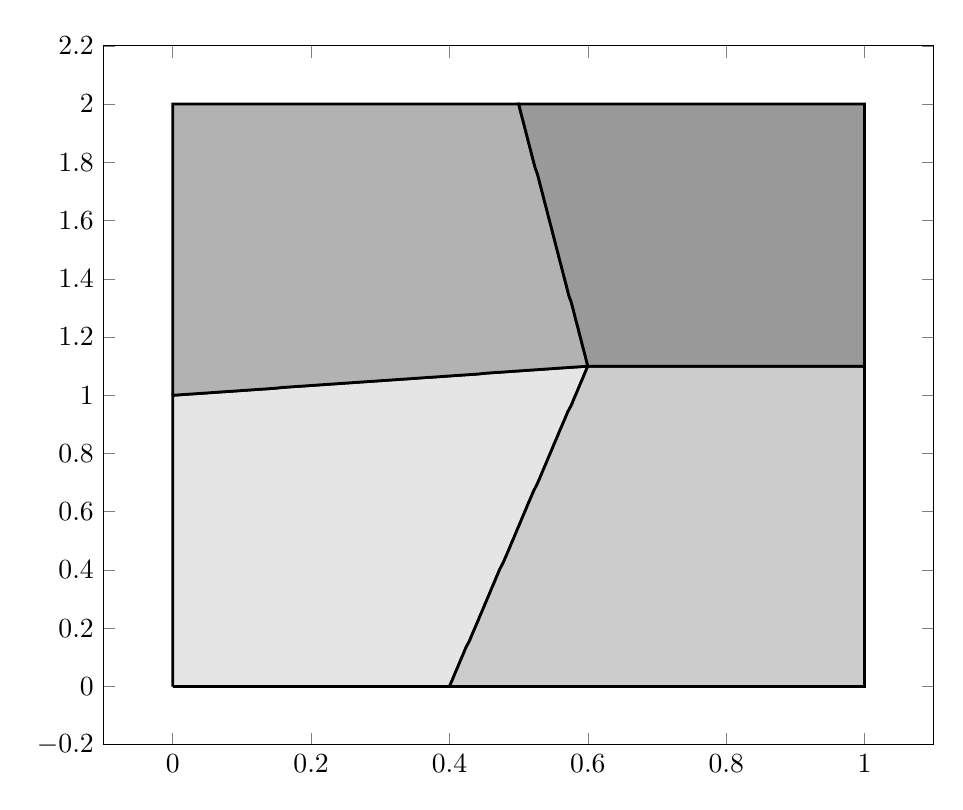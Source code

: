 \begin{tikzpicture}%
\begin{axis}[width=1\textwidth]%
\addplot[fill=gray!20,line width=1pt] coordinates {%
(0.0,0.0)%
(0.0,0.02)%
(0.0,0.041)%
(0.0,0.061)%
(0.0,0.082)%
(0.0,0.102)%
(0.0,0.122)%
(0.0,0.143)%
(0.0,0.163)%
(0.0,0.184)%
(0.0,0.204)%
(0.0,0.224)%
(0.0,0.245)%
(0.0,0.265)%
(0.0,0.286)%
(0.0,0.306)%
(0.0,0.327)%
(0.0,0.347)%
(0.0,0.367)%
(0.0,0.388)%
(0.0,0.408)%
(0.0,0.429)%
(0.0,0.449)%
(0.0,0.469)%
(0.0,0.49)%
(0.0,0.51)%
(0.0,0.531)%
(0.0,0.551)%
(0.0,0.571)%
(0.0,0.592)%
(0.0,0.612)%
(0.0,0.633)%
(0.0,0.653)%
(0.0,0.673)%
(0.0,0.694)%
(0.0,0.714)%
(0.0,0.735)%
(0.0,0.755)%
(0.0,0.776)%
(0.0,0.796)%
(0.0,0.816)%
(0.0,0.837)%
(0.0,0.857)%
(0.0,0.878)%
(0.0,0.898)%
(0.0,0.918)%
(0.0,0.939)%
(0.0,0.959)%
(0.0,0.98)%
(0.0,1.0)%
(0.0,1.0)%
(0.012,1.002)%
(0.024,1.004)%
(0.037,1.006)%
(0.049,1.008)%
(0.061,1.01)%
(0.073,1.012)%
(0.086,1.014)%
(0.098,1.016)%
(0.11,1.018)%
(0.122,1.02)%
(0.135,1.022)%
(0.147,1.024)%
(0.159,1.027)%
(0.171,1.029)%
(0.184,1.031)%
(0.196,1.033)%
(0.208,1.035)%
(0.22,1.037)%
(0.233,1.039)%
(0.245,1.041)%
(0.257,1.043)%
(0.269,1.045)%
(0.282,1.047)%
(0.294,1.049)%
(0.306,1.051)%
(0.318,1.053)%
(0.331,1.055)%
(0.343,1.057)%
(0.355,1.059)%
(0.367,1.061)%
(0.38,1.063)%
(0.392,1.065)%
(0.404,1.067)%
(0.416,1.069)%
(0.429,1.071)%
(0.441,1.073)%
(0.453,1.076)%
(0.465,1.078)%
(0.478,1.08)%
(0.49,1.082)%
(0.502,1.084)%
(0.514,1.086)%
(0.527,1.088)%
(0.539,1.09)%
(0.551,1.092)%
(0.563,1.094)%
(0.576,1.096)%
(0.588,1.098)%
(0.6,1.1)%
(0.6,1.1)%
(0.596,1.078)%
(0.592,1.055)%
(0.588,1.033)%
(0.584,1.01)%
(0.58,0.988)%
(0.576,0.965)%
(0.571,0.943)%
(0.567,0.92)%
(0.563,0.898)%
(0.559,0.876)%
(0.555,0.853)%
(0.551,0.831)%
(0.547,0.808)%
(0.543,0.786)%
(0.539,0.763)%
(0.535,0.741)%
(0.531,0.718)%
(0.527,0.696)%
(0.522,0.673)%
(0.518,0.651)%
(0.514,0.629)%
(0.51,0.606)%
(0.506,0.584)%
(0.502,0.561)%
(0.498,0.539)%
(0.494,0.516)%
(0.49,0.494)%
(0.486,0.471)%
(0.482,0.449)%
(0.478,0.427)%
(0.473,0.404)%
(0.469,0.382)%
(0.465,0.359)%
(0.461,0.337)%
(0.457,0.314)%
(0.453,0.292)%
(0.449,0.269)%
(0.445,0.247)%
(0.441,0.224)%
(0.437,0.202)%
(0.433,0.18)%
(0.429,0.157)%
(0.424,0.135)%
(0.42,0.112)%
(0.416,0.09)%
(0.412,0.067)%
(0.408,0.045)%
(0.404,0.022)%
(0.4,0.0)%
(0.4,0.0)%
(0.392,0.0)%
(0.384,0.0)%
(0.376,0.0)%
(0.367,0.0)%
(0.359,0.0)%
(0.351,0.0)%
(0.343,0.0)%
(0.335,0.0)%
(0.327,0.0)%
(0.318,0.0)%
(0.31,0.0)%
(0.302,0.0)%
(0.294,0.0)%
(0.286,0.0)%
(0.278,0.0)%
(0.269,0.0)%
(0.261,0.0)%
(0.253,0.0)%
(0.245,0.0)%
(0.237,0.0)%
(0.229,0.0)%
(0.22,0.0)%
(0.212,0.0)%
(0.204,0.0)%
(0.196,0.0)%
(0.188,0.0)%
(0.18,0.0)%
(0.171,0.0)%
(0.163,0.0)%
(0.155,0.0)%
(0.147,0.0)%
(0.139,0.0)%
(0.131,0.0)%
(0.122,0.0)%
(0.114,0.0)%
(0.106,0.0)%
(0.098,0.0)%
(0.09,0.0)%
(0.082,0.0)%
(0.073,0.0)%
(0.065,0.0)%
(0.057,0.0)%
(0.049,0.0)%
(0.041,0.0)%
(0.033,0.0)%
(0.024,0.0)%
(0.016,0.0)%
(0.008,0.0)%
(0.0,0.0)%
};%
%
%
\addplot[fill=gray!40,line width=1pt] coordinates {%
(0.4,0.0)%
(0.404,0.022)%
(0.408,0.045)%
(0.412,0.067)%
(0.416,0.09)%
(0.42,0.112)%
(0.424,0.135)%
(0.429,0.157)%
(0.433,0.18)%
(0.437,0.202)%
(0.441,0.224)%
(0.445,0.247)%
(0.449,0.269)%
(0.453,0.292)%
(0.457,0.314)%
(0.461,0.337)%
(0.465,0.359)%
(0.469,0.382)%
(0.473,0.404)%
(0.478,0.427)%
(0.482,0.449)%
(0.486,0.471)%
(0.49,0.494)%
(0.494,0.516)%
(0.498,0.539)%
(0.502,0.561)%
(0.506,0.584)%
(0.51,0.606)%
(0.514,0.629)%
(0.518,0.651)%
(0.522,0.673)%
(0.527,0.696)%
(0.531,0.718)%
(0.535,0.741)%
(0.539,0.763)%
(0.543,0.786)%
(0.547,0.808)%
(0.551,0.831)%
(0.555,0.853)%
(0.559,0.876)%
(0.563,0.898)%
(0.567,0.92)%
(0.571,0.943)%
(0.576,0.965)%
(0.58,0.988)%
(0.584,1.01)%
(0.588,1.033)%
(0.592,1.055)%
(0.596,1.078)%
(0.6,1.1)%
(0.6,1.1)%
(0.608,1.1)%
(0.616,1.1)%
(0.624,1.1)%
(0.633,1.1)%
(0.641,1.1)%
(0.649,1.1)%
(0.657,1.1)%
(0.665,1.1)%
(0.673,1.1)%
(0.682,1.1)%
(0.69,1.1)%
(0.698,1.1)%
(0.706,1.1)%
(0.714,1.1)%
(0.722,1.1)%
(0.731,1.1)%
(0.739,1.1)%
(0.747,1.1)%
(0.755,1.1)%
(0.763,1.1)%
(0.771,1.1)%
(0.78,1.1)%
(0.788,1.1)%
(0.796,1.1)%
(0.804,1.1)%
(0.812,1.1)%
(0.82,1.1)%
(0.829,1.1)%
(0.837,1.1)%
(0.845,1.1)%
(0.853,1.1)%
(0.861,1.1)%
(0.869,1.1)%
(0.878,1.1)%
(0.886,1.1)%
(0.894,1.1)%
(0.902,1.1)%
(0.91,1.1)%
(0.918,1.1)%
(0.927,1.1)%
(0.935,1.1)%
(0.943,1.1)%
(0.951,1.1)%
(0.959,1.1)%
(0.967,1.1)%
(0.976,1.1)%
(0.984,1.1)%
(0.992,1.1)%
(1.0,1.1)%
(1.0,1.1)%
(1.0,1.078)%
(1.0,1.055)%
(1.0,1.033)%
(1.0,1.01)%
(1.0,0.988)%
(1.0,0.965)%
(1.0,0.943)%
(1.0,0.92)%
(1.0,0.898)%
(1.0,0.876)%
(1.0,0.853)%
(1.0,0.831)%
(1.0,0.808)%
(1.0,0.786)%
(1.0,0.763)%
(1.0,0.741)%
(1.0,0.718)%
(1.0,0.696)%
(1.0,0.673)%
(1.0,0.651)%
(1.0,0.629)%
(1.0,0.606)%
(1.0,0.584)%
(1.0,0.561)%
(1.0,0.539)%
(1.0,0.516)%
(1.0,0.494)%
(1.0,0.471)%
(1.0,0.449)%
(1.0,0.427)%
(1.0,0.404)%
(1.0,0.382)%
(1.0,0.359)%
(1.0,0.337)%
(1.0,0.314)%
(1.0,0.292)%
(1.0,0.269)%
(1.0,0.247)%
(1.0,0.224)%
(1.0,0.202)%
(1.0,0.18)%
(1.0,0.157)%
(1.0,0.135)%
(1.0,0.112)%
(1.0,0.09)%
(1.0,0.067)%
(1.0,0.045)%
(1.0,0.022)%
(1.0,0.0)%
(1.0,0.0)%
(0.988,0.0)%
(0.976,0.0)%
(0.963,0.0)%
(0.951,0.0)%
(0.939,0.0)%
(0.927,0.0)%
(0.914,0.0)%
(0.902,0.0)%
(0.89,0.0)%
(0.878,0.0)%
(0.865,0.0)%
(0.853,0.0)%
(0.841,0.0)%
(0.829,0.0)%
(0.816,0.0)%
(0.804,0.0)%
(0.792,0.0)%
(0.78,0.0)%
(0.767,0.0)%
(0.755,0.0)%
(0.743,0.0)%
(0.731,0.0)%
(0.718,0.0)%
(0.706,0.0)%
(0.694,0.0)%
(0.682,0.0)%
(0.669,0.0)%
(0.657,0.0)%
(0.645,0.0)%
(0.633,0.0)%
(0.62,0.0)%
(0.608,0.0)%
(0.596,0.0)%
(0.584,0.0)%
(0.571,0.0)%
(0.559,0.0)%
(0.547,0.0)%
(0.535,0.0)%
(0.522,0.0)%
(0.51,0.0)%
(0.498,0.0)%
(0.486,0.0)%
(0.473,0.0)%
(0.461,0.0)%
(0.449,0.0)%
(0.437,0.0)%
(0.424,0.0)%
(0.412,0.0)%
(0.4,0.0)%
};%
%
%
\addplot[fill=gray!60,line width=1pt] coordinates {%
(0.0,1.0)%
(0.0,1.02)%
(0.0,1.041)%
(0.0,1.061)%
(0.0,1.082)%
(0.0,1.102)%
(0.0,1.122)%
(0.0,1.143)%
(0.0,1.163)%
(0.0,1.184)%
(0.0,1.204)%
(0.0,1.224)%
(0.0,1.245)%
(0.0,1.265)%
(0.0,1.286)%
(0.0,1.306)%
(0.0,1.327)%
(0.0,1.347)%
(0.0,1.367)%
(0.0,1.388)%
(0.0,1.408)%
(0.0,1.429)%
(0.0,1.449)%
(0.0,1.469)%
(0.0,1.49)%
(0.0,1.51)%
(0.0,1.531)%
(0.0,1.551)%
(0.0,1.571)%
(0.0,1.592)%
(0.0,1.612)%
(0.0,1.633)%
(0.0,1.653)%
(0.0,1.673)%
(0.0,1.694)%
(0.0,1.714)%
(0.0,1.735)%
(0.0,1.755)%
(0.0,1.776)%
(0.0,1.796)%
(0.0,1.816)%
(0.0,1.837)%
(0.0,1.857)%
(0.0,1.878)%
(0.0,1.898)%
(0.0,1.918)%
(0.0,1.939)%
(0.0,1.959)%
(0.0,1.98)%
(0.0,2.0)%
(0.0,2.0)%
(0.01,2.0)%
(0.02,2.0)%
(0.031,2.0)%
(0.041,2.0)%
(0.051,2.0)%
(0.061,2.0)%
(0.071,2.0)%
(0.082,2.0)%
(0.092,2.0)%
(0.102,2.0)%
(0.112,2.0)%
(0.122,2.0)%
(0.133,2.0)%
(0.143,2.0)%
(0.153,2.0)%
(0.163,2.0)%
(0.173,2.0)%
(0.184,2.0)%
(0.194,2.0)%
(0.204,2.0)%
(0.214,2.0)%
(0.224,2.0)%
(0.235,2.0)%
(0.245,2.0)%
(0.255,2.0)%
(0.265,2.0)%
(0.276,2.0)%
(0.286,2.0)%
(0.296,2.0)%
(0.306,2.0)%
(0.316,2.0)%
(0.327,2.0)%
(0.337,2.0)%
(0.347,2.0)%
(0.357,2.0)%
(0.367,2.0)%
(0.378,2.0)%
(0.388,2.0)%
(0.398,2.0)%
(0.408,2.0)%
(0.418,2.0)%
(0.429,2.0)%
(0.439,2.0)%
(0.449,2.0)%
(0.459,2.0)%
(0.469,2.0)%
(0.48,2.0)%
(0.49,2.0)%
(0.5,2.0)%
(0.5,2.0)%
(0.502,1.982)%
(0.504,1.963)%
(0.506,1.945)%
(0.508,1.927)%
(0.51,1.908)%
(0.512,1.89)%
(0.514,1.871)%
(0.516,1.853)%
(0.518,1.835)%
(0.52,1.816)%
(0.522,1.798)%
(0.524,1.78)%
(0.527,1.761)%
(0.529,1.743)%
(0.531,1.724)%
(0.533,1.706)%
(0.535,1.688)%
(0.537,1.669)%
(0.539,1.651)%
(0.541,1.633)%
(0.543,1.614)%
(0.545,1.596)%
(0.547,1.578)%
(0.549,1.559)%
(0.551,1.541)%
(0.553,1.522)%
(0.555,1.504)%
(0.557,1.486)%
(0.559,1.467)%
(0.561,1.449)%
(0.563,1.431)%
(0.565,1.412)%
(0.567,1.394)%
(0.569,1.376)%
(0.571,1.357)%
(0.573,1.339)%
(0.576,1.32)%
(0.578,1.302)%
(0.58,1.284)%
(0.582,1.265)%
(0.584,1.247)%
(0.586,1.229)%
(0.588,1.21)%
(0.59,1.192)%
(0.592,1.173)%
(0.594,1.155)%
(0.596,1.137)%
(0.598,1.118)%
(0.6,1.1)%
(0.6,1.1)%
(0.588,1.098)%
(0.576,1.096)%
(0.563,1.094)%
(0.551,1.092)%
(0.539,1.09)%
(0.527,1.088)%
(0.514,1.086)%
(0.502,1.084)%
(0.49,1.082)%
(0.478,1.08)%
(0.465,1.078)%
(0.453,1.076)%
(0.441,1.073)%
(0.429,1.071)%
(0.416,1.069)%
(0.404,1.067)%
(0.392,1.065)%
(0.38,1.063)%
(0.367,1.061)%
(0.355,1.059)%
(0.343,1.057)%
(0.331,1.055)%
(0.318,1.053)%
(0.306,1.051)%
(0.294,1.049)%
(0.282,1.047)%
(0.269,1.045)%
(0.257,1.043)%
(0.245,1.041)%
(0.233,1.039)%
(0.22,1.037)%
(0.208,1.035)%
(0.196,1.033)%
(0.184,1.031)%
(0.171,1.029)%
(0.159,1.027)%
(0.147,1.024)%
(0.135,1.022)%
(0.122,1.02)%
(0.11,1.018)%
(0.098,1.016)%
(0.086,1.014)%
(0.073,1.012)%
(0.061,1.01)%
(0.049,1.008)%
(0.037,1.006)%
(0.024,1.004)%
(0.012,1.002)%
(0.0,1.0)%
};%
%
%
\addplot[fill=gray!80,line width=1pt] coordinates {%
(0.6,1.1)%
(0.598,1.118)%
(0.596,1.137)%
(0.594,1.155)%
(0.592,1.173)%
(0.59,1.192)%
(0.588,1.21)%
(0.586,1.229)%
(0.584,1.247)%
(0.582,1.265)%
(0.58,1.284)%
(0.578,1.302)%
(0.576,1.32)%
(0.573,1.339)%
(0.571,1.357)%
(0.569,1.376)%
(0.567,1.394)%
(0.565,1.412)%
(0.563,1.431)%
(0.561,1.449)%
(0.559,1.467)%
(0.557,1.486)%
(0.555,1.504)%
(0.553,1.522)%
(0.551,1.541)%
(0.549,1.559)%
(0.547,1.578)%
(0.545,1.596)%
(0.543,1.614)%
(0.541,1.633)%
(0.539,1.651)%
(0.537,1.669)%
(0.535,1.688)%
(0.533,1.706)%
(0.531,1.724)%
(0.529,1.743)%
(0.527,1.761)%
(0.524,1.78)%
(0.522,1.798)%
(0.52,1.816)%
(0.518,1.835)%
(0.516,1.853)%
(0.514,1.871)%
(0.512,1.89)%
(0.51,1.908)%
(0.508,1.927)%
(0.506,1.945)%
(0.504,1.963)%
(0.502,1.982)%
(0.5,2.0)%
(0.5,2.0)%
(0.51,2.0)%
(0.52,2.0)%
(0.531,2.0)%
(0.541,2.0)%
(0.551,2.0)%
(0.561,2.0)%
(0.571,2.0)%
(0.582,2.0)%
(0.592,2.0)%
(0.602,2.0)%
(0.612,2.0)%
(0.622,2.0)%
(0.633,2.0)%
(0.643,2.0)%
(0.653,2.0)%
(0.663,2.0)%
(0.673,2.0)%
(0.684,2.0)%
(0.694,2.0)%
(0.704,2.0)%
(0.714,2.0)%
(0.724,2.0)%
(0.735,2.0)%
(0.745,2.0)%
(0.755,2.0)%
(0.765,2.0)%
(0.776,2.0)%
(0.786,2.0)%
(0.796,2.0)%
(0.806,2.0)%
(0.816,2.0)%
(0.827,2.0)%
(0.837,2.0)%
(0.847,2.0)%
(0.857,2.0)%
(0.867,2.0)%
(0.878,2.0)%
(0.888,2.0)%
(0.898,2.0)%
(0.908,2.0)%
(0.918,2.0)%
(0.929,2.0)%
(0.939,2.0)%
(0.949,2.0)%
(0.959,2.0)%
(0.969,2.0)%
(0.98,2.0)%
(0.99,2.0)%
(1.0,2.0)%
(1.0,2.0)%
(1.0,1.982)%
(1.0,1.963)%
(1.0,1.945)%
(1.0,1.927)%
(1.0,1.908)%
(1.0,1.89)%
(1.0,1.871)%
(1.0,1.853)%
(1.0,1.835)%
(1.0,1.816)%
(1.0,1.798)%
(1.0,1.78)%
(1.0,1.761)%
(1.0,1.743)%
(1.0,1.724)%
(1.0,1.706)%
(1.0,1.688)%
(1.0,1.669)%
(1.0,1.651)%
(1.0,1.633)%
(1.0,1.614)%
(1.0,1.596)%
(1.0,1.578)%
(1.0,1.559)%
(1.0,1.541)%
(1.0,1.522)%
(1.0,1.504)%
(1.0,1.486)%
(1.0,1.467)%
(1.0,1.449)%
(1.0,1.431)%
(1.0,1.412)%
(1.0,1.394)%
(1.0,1.376)%
(1.0,1.357)%
(1.0,1.339)%
(1.0,1.32)%
(1.0,1.302)%
(1.0,1.284)%
(1.0,1.265)%
(1.0,1.247)%
(1.0,1.229)%
(1.0,1.21)%
(1.0,1.192)%
(1.0,1.173)%
(1.0,1.155)%
(1.0,1.137)%
(1.0,1.118)%
(1.0,1.1)%
(1.0,1.1)%
(0.992,1.1)%
(0.984,1.1)%
(0.976,1.1)%
(0.967,1.1)%
(0.959,1.1)%
(0.951,1.1)%
(0.943,1.1)%
(0.935,1.1)%
(0.927,1.1)%
(0.918,1.1)%
(0.91,1.1)%
(0.902,1.1)%
(0.894,1.1)%
(0.886,1.1)%
(0.878,1.1)%
(0.869,1.1)%
(0.861,1.1)%
(0.853,1.1)%
(0.845,1.1)%
(0.837,1.1)%
(0.829,1.1)%
(0.82,1.1)%
(0.812,1.1)%
(0.804,1.1)%
(0.796,1.1)%
(0.788,1.1)%
(0.78,1.1)%
(0.771,1.1)%
(0.763,1.1)%
(0.755,1.1)%
(0.747,1.1)%
(0.739,1.1)%
(0.731,1.1)%
(0.722,1.1)%
(0.714,1.1)%
(0.706,1.1)%
(0.698,1.1)%
(0.69,1.1)%
(0.682,1.1)%
(0.673,1.1)%
(0.665,1.1)%
(0.657,1.1)%
(0.649,1.1)%
(0.641,1.1)%
(0.633,1.1)%
(0.624,1.1)%
(0.616,1.1)%
(0.608,1.1)%
(0.6,1.1)%
};%
%
%
\end{axis}%
\end{tikzpicture}%
